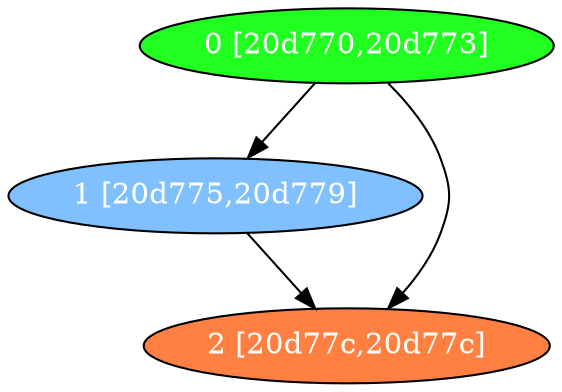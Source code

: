 diGraph libnss3{
	libnss3_0  [style=filled fillcolor="#20FF20" fontcolor="#ffffff" shape=oval label="0 [20d770,20d773]"]
	libnss3_1  [style=filled fillcolor="#80C0FF" fontcolor="#ffffff" shape=oval label="1 [20d775,20d779]"]
	libnss3_2  [style=filled fillcolor="#FF8040" fontcolor="#ffffff" shape=oval label="2 [20d77c,20d77c]"]

	libnss3_0 -> libnss3_1
	libnss3_0 -> libnss3_2
	libnss3_1 -> libnss3_2
}